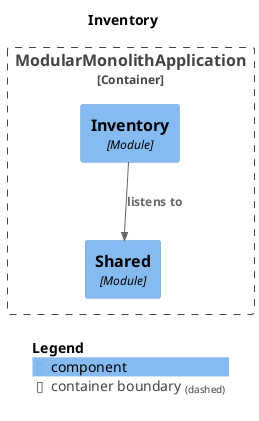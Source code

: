 @startuml
set separator none
title Inventory

top to bottom direction

!include <C4/C4>
!include <C4/C4_Context>
!include <C4/C4_Component>

Container_Boundary("ModularMonolithApplication.ModularMonolithApplication_boundary", "ModularMonolithApplication", $tags="") {
  Component(ModularMonolithApplication.ModularMonolithApplication.Inventory, "Inventory", $techn="Module", $descr="", $tags="", $link="")
  Component(ModularMonolithApplication.ModularMonolithApplication.Shared, "Shared", $techn="Module", $descr="", $tags="", $link="")
}

Rel(ModularMonolithApplication.ModularMonolithApplication.Inventory, ModularMonolithApplication.ModularMonolithApplication.Shared, "listens to", $techn="", $tags="", $link="")

SHOW_LEGEND(true)
@enduml